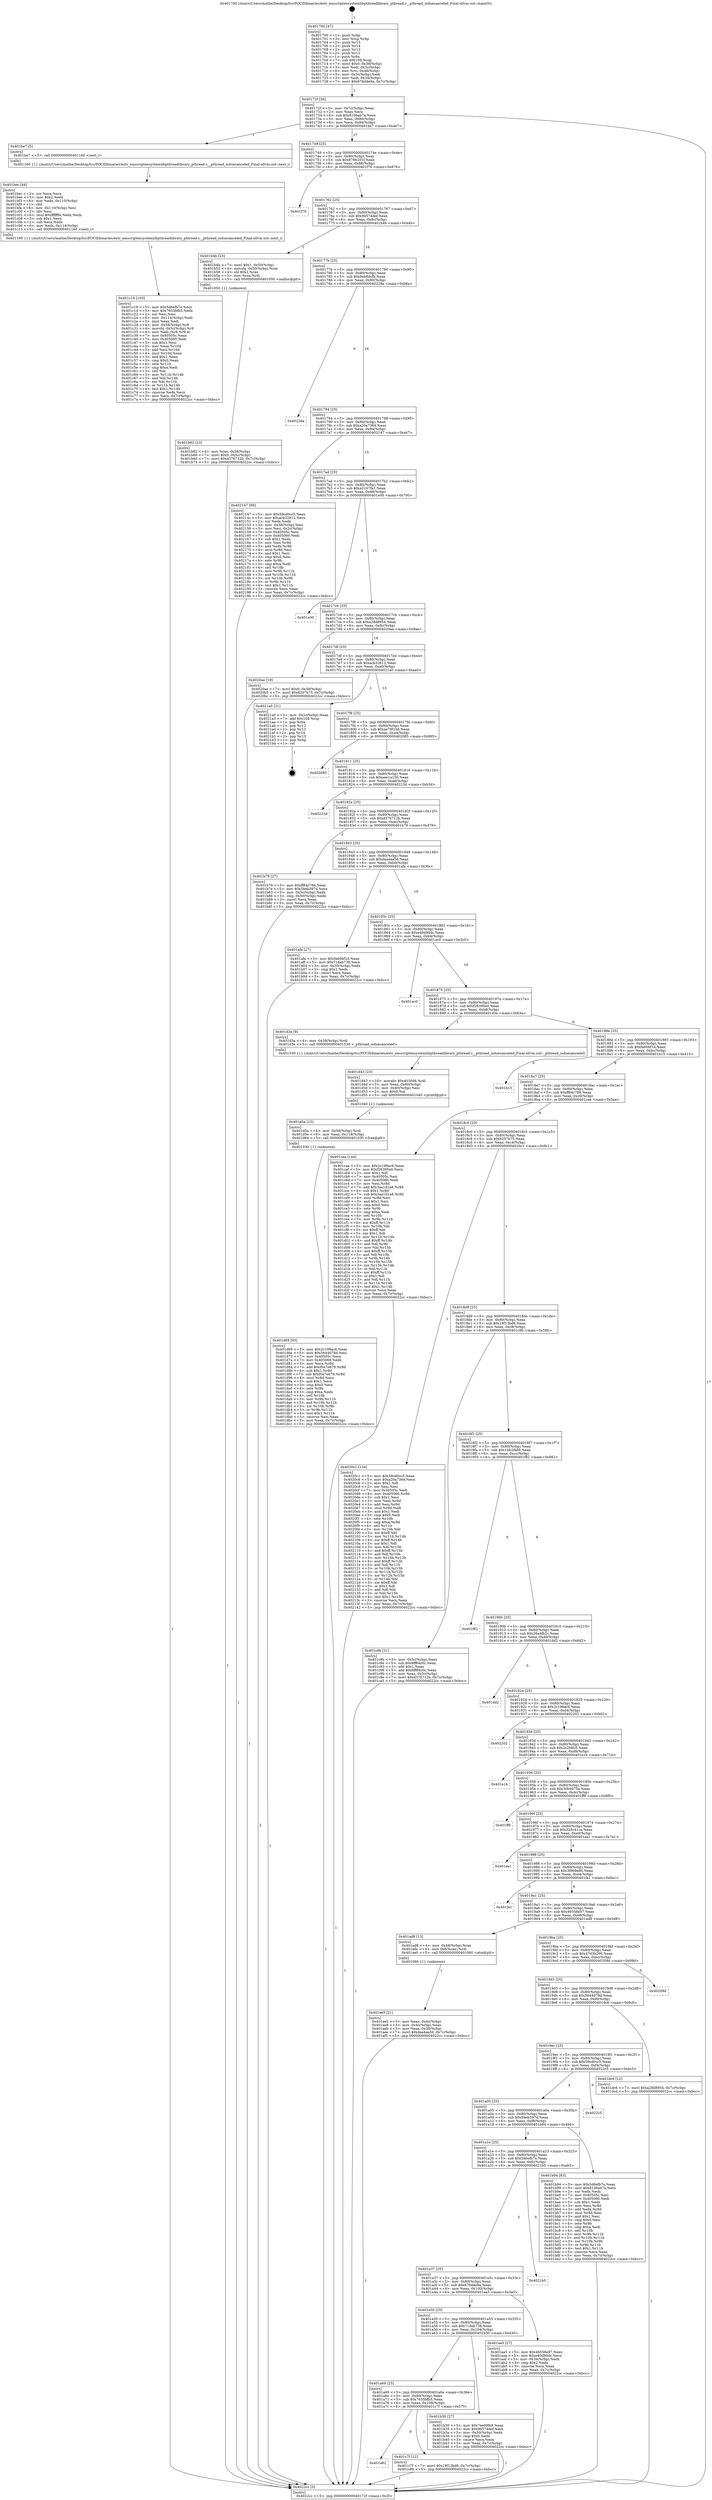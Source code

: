 digraph "0x401700" {
  label = "0x401700 (/mnt/c/Users/mathe/Desktop/tcc/POCII/binaries/extr_emscriptensystemlibpthreadlibrary_pthread.c__pthread_isduecanceled_Final-ollvm.out::main(0))"
  labelloc = "t"
  node[shape=record]

  Entry [label="",width=0.3,height=0.3,shape=circle,fillcolor=black,style=filled]
  "0x40172f" [label="{
     0x40172f [26]\l
     | [instrs]\l
     &nbsp;&nbsp;0x40172f \<+3\>: mov -0x7c(%rbp),%eax\l
     &nbsp;&nbsp;0x401732 \<+2\>: mov %eax,%ecx\l
     &nbsp;&nbsp;0x401734 \<+6\>: sub $0x810bab7a,%ecx\l
     &nbsp;&nbsp;0x40173a \<+3\>: mov %eax,-0x80(%rbp)\l
     &nbsp;&nbsp;0x40173d \<+6\>: mov %ecx,-0x84(%rbp)\l
     &nbsp;&nbsp;0x401743 \<+6\>: je 0000000000401be7 \<main+0x4e7\>\l
  }"]
  "0x401be7" [label="{
     0x401be7 [5]\l
     | [instrs]\l
     &nbsp;&nbsp;0x401be7 \<+5\>: call 0000000000401160 \<next_i\>\l
     | [calls]\l
     &nbsp;&nbsp;0x401160 \{1\} (/mnt/c/Users/mathe/Desktop/tcc/POCII/binaries/extr_emscriptensystemlibpthreadlibrary_pthread.c__pthread_isduecanceled_Final-ollvm.out::next_i)\l
  }"]
  "0x401749" [label="{
     0x401749 [25]\l
     | [instrs]\l
     &nbsp;&nbsp;0x401749 \<+5\>: jmp 000000000040174e \<main+0x4e\>\l
     &nbsp;&nbsp;0x40174e \<+3\>: mov -0x80(%rbp),%eax\l
     &nbsp;&nbsp;0x401751 \<+5\>: sub $0x8786291f,%eax\l
     &nbsp;&nbsp;0x401756 \<+6\>: mov %eax,-0x88(%rbp)\l
     &nbsp;&nbsp;0x40175c \<+6\>: je 0000000000401f76 \<main+0x876\>\l
  }"]
  Exit [label="",width=0.3,height=0.3,shape=circle,fillcolor=black,style=filled,peripheries=2]
  "0x401f76" [label="{
     0x401f76\l
  }", style=dashed]
  "0x401762" [label="{
     0x401762 [25]\l
     | [instrs]\l
     &nbsp;&nbsp;0x401762 \<+5\>: jmp 0000000000401767 \<main+0x67\>\l
     &nbsp;&nbsp;0x401767 \<+3\>: mov -0x80(%rbp),%eax\l
     &nbsp;&nbsp;0x40176a \<+5\>: sub $0x9b574def,%eax\l
     &nbsp;&nbsp;0x40176f \<+6\>: mov %eax,-0x8c(%rbp)\l
     &nbsp;&nbsp;0x401775 \<+6\>: je 0000000000401b4b \<main+0x44b\>\l
  }"]
  "0x401d69" [label="{
     0x401d69 [93]\l
     | [instrs]\l
     &nbsp;&nbsp;0x401d69 \<+5\>: mov $0x2c198ac6,%eax\l
     &nbsp;&nbsp;0x401d6e \<+5\>: mov $0x5644078d,%esi\l
     &nbsp;&nbsp;0x401d73 \<+7\>: mov 0x40505c,%ecx\l
     &nbsp;&nbsp;0x401d7a \<+7\>: mov 0x405060,%edx\l
     &nbsp;&nbsp;0x401d81 \<+3\>: mov %ecx,%r8d\l
     &nbsp;&nbsp;0x401d84 \<+7\>: add $0xf0a7e679,%r8d\l
     &nbsp;&nbsp;0x401d8b \<+4\>: sub $0x1,%r8d\l
     &nbsp;&nbsp;0x401d8f \<+7\>: sub $0xf0a7e679,%r8d\l
     &nbsp;&nbsp;0x401d96 \<+4\>: imul %r8d,%ecx\l
     &nbsp;&nbsp;0x401d9a \<+3\>: and $0x1,%ecx\l
     &nbsp;&nbsp;0x401d9d \<+3\>: cmp $0x0,%ecx\l
     &nbsp;&nbsp;0x401da0 \<+4\>: sete %r9b\l
     &nbsp;&nbsp;0x401da4 \<+3\>: cmp $0xa,%edx\l
     &nbsp;&nbsp;0x401da7 \<+4\>: setl %r10b\l
     &nbsp;&nbsp;0x401dab \<+3\>: mov %r9b,%r11b\l
     &nbsp;&nbsp;0x401dae \<+3\>: and %r10b,%r11b\l
     &nbsp;&nbsp;0x401db1 \<+3\>: xor %r10b,%r9b\l
     &nbsp;&nbsp;0x401db4 \<+3\>: or %r9b,%r11b\l
     &nbsp;&nbsp;0x401db7 \<+4\>: test $0x1,%r11b\l
     &nbsp;&nbsp;0x401dbb \<+3\>: cmovne %esi,%eax\l
     &nbsp;&nbsp;0x401dbe \<+3\>: mov %eax,-0x7c(%rbp)\l
     &nbsp;&nbsp;0x401dc1 \<+5\>: jmp 00000000004022cc \<main+0xbcc\>\l
  }"]
  "0x401b4b" [label="{
     0x401b4b [23]\l
     | [instrs]\l
     &nbsp;&nbsp;0x401b4b \<+7\>: movl $0x1,-0x50(%rbp)\l
     &nbsp;&nbsp;0x401b52 \<+4\>: movslq -0x50(%rbp),%rax\l
     &nbsp;&nbsp;0x401b56 \<+4\>: shl $0x2,%rax\l
     &nbsp;&nbsp;0x401b5a \<+3\>: mov %rax,%rdi\l
     &nbsp;&nbsp;0x401b5d \<+5\>: call 0000000000401050 \<malloc@plt\>\l
     | [calls]\l
     &nbsp;&nbsp;0x401050 \{1\} (unknown)\l
  }"]
  "0x40177b" [label="{
     0x40177b [25]\l
     | [instrs]\l
     &nbsp;&nbsp;0x40177b \<+5\>: jmp 0000000000401780 \<main+0x80\>\l
     &nbsp;&nbsp;0x401780 \<+3\>: mov -0x80(%rbp),%eax\l
     &nbsp;&nbsp;0x401783 \<+5\>: sub $0x9eb8dcfb,%eax\l
     &nbsp;&nbsp;0x401788 \<+6\>: mov %eax,-0x90(%rbp)\l
     &nbsp;&nbsp;0x40178e \<+6\>: je 000000000040228a \<main+0xb8a\>\l
  }"]
  "0x401d5a" [label="{
     0x401d5a [15]\l
     | [instrs]\l
     &nbsp;&nbsp;0x401d5a \<+4\>: mov -0x58(%rbp),%rdi\l
     &nbsp;&nbsp;0x401d5e \<+6\>: mov %eax,-0x118(%rbp)\l
     &nbsp;&nbsp;0x401d64 \<+5\>: call 0000000000401030 \<free@plt\>\l
     | [calls]\l
     &nbsp;&nbsp;0x401030 \{1\} (unknown)\l
  }"]
  "0x40228a" [label="{
     0x40228a\l
  }", style=dashed]
  "0x401794" [label="{
     0x401794 [25]\l
     | [instrs]\l
     &nbsp;&nbsp;0x401794 \<+5\>: jmp 0000000000401799 \<main+0x99\>\l
     &nbsp;&nbsp;0x401799 \<+3\>: mov -0x80(%rbp),%eax\l
     &nbsp;&nbsp;0x40179c \<+5\>: sub $0xa20a7364,%eax\l
     &nbsp;&nbsp;0x4017a1 \<+6\>: mov %eax,-0x94(%rbp)\l
     &nbsp;&nbsp;0x4017a7 \<+6\>: je 0000000000402147 \<main+0xa47\>\l
  }"]
  "0x401d43" [label="{
     0x401d43 [23]\l
     | [instrs]\l
     &nbsp;&nbsp;0x401d43 \<+10\>: movabs $0x4030d6,%rdi\l
     &nbsp;&nbsp;0x401d4d \<+3\>: mov %eax,-0x60(%rbp)\l
     &nbsp;&nbsp;0x401d50 \<+3\>: mov -0x60(%rbp),%esi\l
     &nbsp;&nbsp;0x401d53 \<+2\>: mov $0x0,%al\l
     &nbsp;&nbsp;0x401d55 \<+5\>: call 0000000000401040 \<printf@plt\>\l
     | [calls]\l
     &nbsp;&nbsp;0x401040 \{1\} (unknown)\l
  }"]
  "0x402147" [label="{
     0x402147 [89]\l
     | [instrs]\l
     &nbsp;&nbsp;0x402147 \<+5\>: mov $0x59cd0cc5,%eax\l
     &nbsp;&nbsp;0x40214c \<+5\>: mov $0xacb32812,%ecx\l
     &nbsp;&nbsp;0x402151 \<+2\>: xor %edx,%edx\l
     &nbsp;&nbsp;0x402153 \<+3\>: mov -0x38(%rbp),%esi\l
     &nbsp;&nbsp;0x402156 \<+3\>: mov %esi,-0x2c(%rbp)\l
     &nbsp;&nbsp;0x402159 \<+7\>: mov 0x40505c,%esi\l
     &nbsp;&nbsp;0x402160 \<+7\>: mov 0x405060,%edi\l
     &nbsp;&nbsp;0x402167 \<+3\>: sub $0x1,%edx\l
     &nbsp;&nbsp;0x40216a \<+3\>: mov %esi,%r8d\l
     &nbsp;&nbsp;0x40216d \<+3\>: add %edx,%r8d\l
     &nbsp;&nbsp;0x402170 \<+4\>: imul %r8d,%esi\l
     &nbsp;&nbsp;0x402174 \<+3\>: and $0x1,%esi\l
     &nbsp;&nbsp;0x402177 \<+3\>: cmp $0x0,%esi\l
     &nbsp;&nbsp;0x40217a \<+4\>: sete %r9b\l
     &nbsp;&nbsp;0x40217e \<+3\>: cmp $0xa,%edi\l
     &nbsp;&nbsp;0x402181 \<+4\>: setl %r10b\l
     &nbsp;&nbsp;0x402185 \<+3\>: mov %r9b,%r11b\l
     &nbsp;&nbsp;0x402188 \<+3\>: and %r10b,%r11b\l
     &nbsp;&nbsp;0x40218b \<+3\>: xor %r10b,%r9b\l
     &nbsp;&nbsp;0x40218e \<+3\>: or %r9b,%r11b\l
     &nbsp;&nbsp;0x402191 \<+4\>: test $0x1,%r11b\l
     &nbsp;&nbsp;0x402195 \<+3\>: cmovne %ecx,%eax\l
     &nbsp;&nbsp;0x402198 \<+3\>: mov %eax,-0x7c(%rbp)\l
     &nbsp;&nbsp;0x40219b \<+5\>: jmp 00000000004022cc \<main+0xbcc\>\l
  }"]
  "0x4017ad" [label="{
     0x4017ad [25]\l
     | [instrs]\l
     &nbsp;&nbsp;0x4017ad \<+5\>: jmp 00000000004017b2 \<main+0xb2\>\l
     &nbsp;&nbsp;0x4017b2 \<+3\>: mov -0x80(%rbp),%eax\l
     &nbsp;&nbsp;0x4017b5 \<+5\>: sub $0xa2167fa1,%eax\l
     &nbsp;&nbsp;0x4017ba \<+6\>: mov %eax,-0x98(%rbp)\l
     &nbsp;&nbsp;0x4017c0 \<+6\>: je 0000000000401e00 \<main+0x700\>\l
  }"]
  "0x401a82" [label="{
     0x401a82\l
  }", style=dashed]
  "0x401e00" [label="{
     0x401e00\l
  }", style=dashed]
  "0x4017c6" [label="{
     0x4017c6 [25]\l
     | [instrs]\l
     &nbsp;&nbsp;0x4017c6 \<+5\>: jmp 00000000004017cb \<main+0xcb\>\l
     &nbsp;&nbsp;0x4017cb \<+3\>: mov -0x80(%rbp),%eax\l
     &nbsp;&nbsp;0x4017ce \<+5\>: sub $0xa28d8954,%eax\l
     &nbsp;&nbsp;0x4017d3 \<+6\>: mov %eax,-0x9c(%rbp)\l
     &nbsp;&nbsp;0x4017d9 \<+6\>: je 00000000004020ae \<main+0x9ae\>\l
  }"]
  "0x401c7f" [label="{
     0x401c7f [12]\l
     | [instrs]\l
     &nbsp;&nbsp;0x401c7f \<+7\>: movl $0x19f13bd6,-0x7c(%rbp)\l
     &nbsp;&nbsp;0x401c86 \<+5\>: jmp 00000000004022cc \<main+0xbcc\>\l
  }"]
  "0x4020ae" [label="{
     0x4020ae [19]\l
     | [instrs]\l
     &nbsp;&nbsp;0x4020ae \<+7\>: movl $0x0,-0x38(%rbp)\l
     &nbsp;&nbsp;0x4020b5 \<+7\>: movl $0x8207b75,-0x7c(%rbp)\l
     &nbsp;&nbsp;0x4020bc \<+5\>: jmp 00000000004022cc \<main+0xbcc\>\l
  }"]
  "0x4017df" [label="{
     0x4017df [25]\l
     | [instrs]\l
     &nbsp;&nbsp;0x4017df \<+5\>: jmp 00000000004017e4 \<main+0xe4\>\l
     &nbsp;&nbsp;0x4017e4 \<+3\>: mov -0x80(%rbp),%eax\l
     &nbsp;&nbsp;0x4017e7 \<+5\>: sub $0xacb32812,%eax\l
     &nbsp;&nbsp;0x4017ec \<+6\>: mov %eax,-0xa0(%rbp)\l
     &nbsp;&nbsp;0x4017f2 \<+6\>: je 00000000004021a0 \<main+0xaa0\>\l
  }"]
  "0x401c18" [label="{
     0x401c18 [103]\l
     | [instrs]\l
     &nbsp;&nbsp;0x401c18 \<+5\>: mov $0x5d6efb7e,%ecx\l
     &nbsp;&nbsp;0x401c1d \<+5\>: mov $0x7655bfb5,%edx\l
     &nbsp;&nbsp;0x401c22 \<+2\>: xor %esi,%esi\l
     &nbsp;&nbsp;0x401c24 \<+6\>: mov -0x114(%rbp),%edi\l
     &nbsp;&nbsp;0x401c2a \<+3\>: imul %eax,%edi\l
     &nbsp;&nbsp;0x401c2d \<+4\>: mov -0x58(%rbp),%r8\l
     &nbsp;&nbsp;0x401c31 \<+4\>: movslq -0x5c(%rbp),%r9\l
     &nbsp;&nbsp;0x401c35 \<+4\>: mov %edi,(%r8,%r9,4)\l
     &nbsp;&nbsp;0x401c39 \<+7\>: mov 0x40505c,%eax\l
     &nbsp;&nbsp;0x401c40 \<+7\>: mov 0x405060,%edi\l
     &nbsp;&nbsp;0x401c47 \<+3\>: sub $0x1,%esi\l
     &nbsp;&nbsp;0x401c4a \<+3\>: mov %eax,%r10d\l
     &nbsp;&nbsp;0x401c4d \<+3\>: add %esi,%r10d\l
     &nbsp;&nbsp;0x401c50 \<+4\>: imul %r10d,%eax\l
     &nbsp;&nbsp;0x401c54 \<+3\>: and $0x1,%eax\l
     &nbsp;&nbsp;0x401c57 \<+3\>: cmp $0x0,%eax\l
     &nbsp;&nbsp;0x401c5a \<+4\>: sete %r11b\l
     &nbsp;&nbsp;0x401c5e \<+3\>: cmp $0xa,%edi\l
     &nbsp;&nbsp;0x401c61 \<+3\>: setl %bl\l
     &nbsp;&nbsp;0x401c64 \<+3\>: mov %r11b,%r14b\l
     &nbsp;&nbsp;0x401c67 \<+3\>: and %bl,%r14b\l
     &nbsp;&nbsp;0x401c6a \<+3\>: xor %bl,%r11b\l
     &nbsp;&nbsp;0x401c6d \<+3\>: or %r11b,%r14b\l
     &nbsp;&nbsp;0x401c70 \<+4\>: test $0x1,%r14b\l
     &nbsp;&nbsp;0x401c74 \<+3\>: cmovne %edx,%ecx\l
     &nbsp;&nbsp;0x401c77 \<+3\>: mov %ecx,-0x7c(%rbp)\l
     &nbsp;&nbsp;0x401c7a \<+5\>: jmp 00000000004022cc \<main+0xbcc\>\l
  }"]
  "0x4021a0" [label="{
     0x4021a0 [21]\l
     | [instrs]\l
     &nbsp;&nbsp;0x4021a0 \<+3\>: mov -0x2c(%rbp),%eax\l
     &nbsp;&nbsp;0x4021a3 \<+7\>: add $0x108,%rsp\l
     &nbsp;&nbsp;0x4021aa \<+1\>: pop %rbx\l
     &nbsp;&nbsp;0x4021ab \<+2\>: pop %r12\l
     &nbsp;&nbsp;0x4021ad \<+2\>: pop %r13\l
     &nbsp;&nbsp;0x4021af \<+2\>: pop %r14\l
     &nbsp;&nbsp;0x4021b1 \<+2\>: pop %r15\l
     &nbsp;&nbsp;0x4021b3 \<+1\>: pop %rbp\l
     &nbsp;&nbsp;0x4021b4 \<+1\>: ret\l
  }"]
  "0x4017f8" [label="{
     0x4017f8 [25]\l
     | [instrs]\l
     &nbsp;&nbsp;0x4017f8 \<+5\>: jmp 00000000004017fd \<main+0xfd\>\l
     &nbsp;&nbsp;0x4017fd \<+3\>: mov -0x80(%rbp),%eax\l
     &nbsp;&nbsp;0x401800 \<+5\>: sub $0xae78f1bb,%eax\l
     &nbsp;&nbsp;0x401805 \<+6\>: mov %eax,-0xa4(%rbp)\l
     &nbsp;&nbsp;0x40180b \<+6\>: je 0000000000402085 \<main+0x985\>\l
  }"]
  "0x401bec" [label="{
     0x401bec [44]\l
     | [instrs]\l
     &nbsp;&nbsp;0x401bec \<+2\>: xor %ecx,%ecx\l
     &nbsp;&nbsp;0x401bee \<+5\>: mov $0x2,%edx\l
     &nbsp;&nbsp;0x401bf3 \<+6\>: mov %edx,-0x110(%rbp)\l
     &nbsp;&nbsp;0x401bf9 \<+1\>: cltd\l
     &nbsp;&nbsp;0x401bfa \<+6\>: mov -0x110(%rbp),%esi\l
     &nbsp;&nbsp;0x401c00 \<+2\>: idiv %esi\l
     &nbsp;&nbsp;0x401c02 \<+6\>: imul $0xfffffffe,%edx,%edx\l
     &nbsp;&nbsp;0x401c08 \<+3\>: sub $0x1,%ecx\l
     &nbsp;&nbsp;0x401c0b \<+2\>: sub %ecx,%edx\l
     &nbsp;&nbsp;0x401c0d \<+6\>: mov %edx,-0x114(%rbp)\l
     &nbsp;&nbsp;0x401c13 \<+5\>: call 0000000000401160 \<next_i\>\l
     | [calls]\l
     &nbsp;&nbsp;0x401160 \{1\} (/mnt/c/Users/mathe/Desktop/tcc/POCII/binaries/extr_emscriptensystemlibpthreadlibrary_pthread.c__pthread_isduecanceled_Final-ollvm.out::next_i)\l
  }"]
  "0x402085" [label="{
     0x402085\l
  }", style=dashed]
  "0x401811" [label="{
     0x401811 [25]\l
     | [instrs]\l
     &nbsp;&nbsp;0x401811 \<+5\>: jmp 0000000000401816 \<main+0x116\>\l
     &nbsp;&nbsp;0x401816 \<+3\>: mov -0x80(%rbp),%eax\l
     &nbsp;&nbsp;0x401819 \<+5\>: sub $0xaee1a150,%eax\l
     &nbsp;&nbsp;0x40181e \<+6\>: mov %eax,-0xa8(%rbp)\l
     &nbsp;&nbsp;0x401824 \<+6\>: je 000000000040223d \<main+0xb3d\>\l
  }"]
  "0x401b62" [label="{
     0x401b62 [23]\l
     | [instrs]\l
     &nbsp;&nbsp;0x401b62 \<+4\>: mov %rax,-0x58(%rbp)\l
     &nbsp;&nbsp;0x401b66 \<+7\>: movl $0x0,-0x5c(%rbp)\l
     &nbsp;&nbsp;0x401b6d \<+7\>: movl $0xd376712b,-0x7c(%rbp)\l
     &nbsp;&nbsp;0x401b74 \<+5\>: jmp 00000000004022cc \<main+0xbcc\>\l
  }"]
  "0x40223d" [label="{
     0x40223d\l
  }", style=dashed]
  "0x40182a" [label="{
     0x40182a [25]\l
     | [instrs]\l
     &nbsp;&nbsp;0x40182a \<+5\>: jmp 000000000040182f \<main+0x12f\>\l
     &nbsp;&nbsp;0x40182f \<+3\>: mov -0x80(%rbp),%eax\l
     &nbsp;&nbsp;0x401832 \<+5\>: sub $0xd376712b,%eax\l
     &nbsp;&nbsp;0x401837 \<+6\>: mov %eax,-0xac(%rbp)\l
     &nbsp;&nbsp;0x40183d \<+6\>: je 0000000000401b79 \<main+0x479\>\l
  }"]
  "0x401a69" [label="{
     0x401a69 [25]\l
     | [instrs]\l
     &nbsp;&nbsp;0x401a69 \<+5\>: jmp 0000000000401a6e \<main+0x36e\>\l
     &nbsp;&nbsp;0x401a6e \<+3\>: mov -0x80(%rbp),%eax\l
     &nbsp;&nbsp;0x401a71 \<+5\>: sub $0x7655bfb5,%eax\l
     &nbsp;&nbsp;0x401a76 \<+6\>: mov %eax,-0x108(%rbp)\l
     &nbsp;&nbsp;0x401a7c \<+6\>: je 0000000000401c7f \<main+0x57f\>\l
  }"]
  "0x401b79" [label="{
     0x401b79 [27]\l
     | [instrs]\l
     &nbsp;&nbsp;0x401b79 \<+5\>: mov $0xff84c786,%eax\l
     &nbsp;&nbsp;0x401b7e \<+5\>: mov $0x5beb397d,%ecx\l
     &nbsp;&nbsp;0x401b83 \<+3\>: mov -0x5c(%rbp),%edx\l
     &nbsp;&nbsp;0x401b86 \<+3\>: cmp -0x50(%rbp),%edx\l
     &nbsp;&nbsp;0x401b89 \<+3\>: cmovl %ecx,%eax\l
     &nbsp;&nbsp;0x401b8c \<+3\>: mov %eax,-0x7c(%rbp)\l
     &nbsp;&nbsp;0x401b8f \<+5\>: jmp 00000000004022cc \<main+0xbcc\>\l
  }"]
  "0x401843" [label="{
     0x401843 [25]\l
     | [instrs]\l
     &nbsp;&nbsp;0x401843 \<+5\>: jmp 0000000000401848 \<main+0x148\>\l
     &nbsp;&nbsp;0x401848 \<+3\>: mov -0x80(%rbp),%eax\l
     &nbsp;&nbsp;0x40184b \<+5\>: sub $0xdaa4aa56,%eax\l
     &nbsp;&nbsp;0x401850 \<+6\>: mov %eax,-0xb0(%rbp)\l
     &nbsp;&nbsp;0x401856 \<+6\>: je 0000000000401afa \<main+0x3fa\>\l
  }"]
  "0x401b30" [label="{
     0x401b30 [27]\l
     | [instrs]\l
     &nbsp;&nbsp;0x401b30 \<+5\>: mov $0x7ee09fe9,%eax\l
     &nbsp;&nbsp;0x401b35 \<+5\>: mov $0x9b574def,%ecx\l
     &nbsp;&nbsp;0x401b3a \<+3\>: mov -0x30(%rbp),%edx\l
     &nbsp;&nbsp;0x401b3d \<+3\>: cmp $0x0,%edx\l
     &nbsp;&nbsp;0x401b40 \<+3\>: cmove %ecx,%eax\l
     &nbsp;&nbsp;0x401b43 \<+3\>: mov %eax,-0x7c(%rbp)\l
     &nbsp;&nbsp;0x401b46 \<+5\>: jmp 00000000004022cc \<main+0xbcc\>\l
  }"]
  "0x401afa" [label="{
     0x401afa [27]\l
     | [instrs]\l
     &nbsp;&nbsp;0x401afa \<+5\>: mov $0xfa60bf1d,%eax\l
     &nbsp;&nbsp;0x401aff \<+5\>: mov $0x71dab738,%ecx\l
     &nbsp;&nbsp;0x401b04 \<+3\>: mov -0x30(%rbp),%edx\l
     &nbsp;&nbsp;0x401b07 \<+3\>: cmp $0x1,%edx\l
     &nbsp;&nbsp;0x401b0a \<+3\>: cmovl %ecx,%eax\l
     &nbsp;&nbsp;0x401b0d \<+3\>: mov %eax,-0x7c(%rbp)\l
     &nbsp;&nbsp;0x401b10 \<+5\>: jmp 00000000004022cc \<main+0xbcc\>\l
  }"]
  "0x40185c" [label="{
     0x40185c [25]\l
     | [instrs]\l
     &nbsp;&nbsp;0x40185c \<+5\>: jmp 0000000000401861 \<main+0x161\>\l
     &nbsp;&nbsp;0x401861 \<+3\>: mov -0x80(%rbp),%eax\l
     &nbsp;&nbsp;0x401864 \<+5\>: sub $0xe40d90dc,%eax\l
     &nbsp;&nbsp;0x401869 \<+6\>: mov %eax,-0xb4(%rbp)\l
     &nbsp;&nbsp;0x40186f \<+6\>: je 0000000000401ac0 \<main+0x3c0\>\l
  }"]
  "0x401ae5" [label="{
     0x401ae5 [21]\l
     | [instrs]\l
     &nbsp;&nbsp;0x401ae5 \<+3\>: mov %eax,-0x4c(%rbp)\l
     &nbsp;&nbsp;0x401ae8 \<+3\>: mov -0x4c(%rbp),%eax\l
     &nbsp;&nbsp;0x401aeb \<+3\>: mov %eax,-0x30(%rbp)\l
     &nbsp;&nbsp;0x401aee \<+7\>: movl $0xdaa4aa56,-0x7c(%rbp)\l
     &nbsp;&nbsp;0x401af5 \<+5\>: jmp 00000000004022cc \<main+0xbcc\>\l
  }"]
  "0x401ac0" [label="{
     0x401ac0\l
  }", style=dashed]
  "0x401875" [label="{
     0x401875 [25]\l
     | [instrs]\l
     &nbsp;&nbsp;0x401875 \<+5\>: jmp 000000000040187a \<main+0x17a\>\l
     &nbsp;&nbsp;0x40187a \<+3\>: mov -0x80(%rbp),%eax\l
     &nbsp;&nbsp;0x40187d \<+5\>: sub $0xf26395e0,%eax\l
     &nbsp;&nbsp;0x401882 \<+6\>: mov %eax,-0xb8(%rbp)\l
     &nbsp;&nbsp;0x401888 \<+6\>: je 0000000000401d3a \<main+0x63a\>\l
  }"]
  "0x401700" [label="{
     0x401700 [47]\l
     | [instrs]\l
     &nbsp;&nbsp;0x401700 \<+1\>: push %rbp\l
     &nbsp;&nbsp;0x401701 \<+3\>: mov %rsp,%rbp\l
     &nbsp;&nbsp;0x401704 \<+2\>: push %r15\l
     &nbsp;&nbsp;0x401706 \<+2\>: push %r14\l
     &nbsp;&nbsp;0x401708 \<+2\>: push %r13\l
     &nbsp;&nbsp;0x40170a \<+2\>: push %r12\l
     &nbsp;&nbsp;0x40170c \<+1\>: push %rbx\l
     &nbsp;&nbsp;0x40170d \<+7\>: sub $0x108,%rsp\l
     &nbsp;&nbsp;0x401714 \<+7\>: movl $0x0,-0x38(%rbp)\l
     &nbsp;&nbsp;0x40171b \<+3\>: mov %edi,-0x3c(%rbp)\l
     &nbsp;&nbsp;0x40171e \<+4\>: mov %rsi,-0x48(%rbp)\l
     &nbsp;&nbsp;0x401722 \<+3\>: mov -0x3c(%rbp),%edi\l
     &nbsp;&nbsp;0x401725 \<+3\>: mov %edi,-0x34(%rbp)\l
     &nbsp;&nbsp;0x401728 \<+7\>: movl $0x676d4e9a,-0x7c(%rbp)\l
  }"]
  "0x401d3a" [label="{
     0x401d3a [9]\l
     | [instrs]\l
     &nbsp;&nbsp;0x401d3a \<+4\>: mov -0x58(%rbp),%rdi\l
     &nbsp;&nbsp;0x401d3e \<+5\>: call 0000000000401530 \<_pthread_isduecanceled\>\l
     | [calls]\l
     &nbsp;&nbsp;0x401530 \{1\} (/mnt/c/Users/mathe/Desktop/tcc/POCII/binaries/extr_emscriptensystemlibpthreadlibrary_pthread.c__pthread_isduecanceled_Final-ollvm.out::_pthread_isduecanceled)\l
  }"]
  "0x40188e" [label="{
     0x40188e [25]\l
     | [instrs]\l
     &nbsp;&nbsp;0x40188e \<+5\>: jmp 0000000000401893 \<main+0x193\>\l
     &nbsp;&nbsp;0x401893 \<+3\>: mov -0x80(%rbp),%eax\l
     &nbsp;&nbsp;0x401896 \<+5\>: sub $0xfa60bf1d,%eax\l
     &nbsp;&nbsp;0x40189b \<+6\>: mov %eax,-0xbc(%rbp)\l
     &nbsp;&nbsp;0x4018a1 \<+6\>: je 0000000000401b15 \<main+0x415\>\l
  }"]
  "0x4022cc" [label="{
     0x4022cc [5]\l
     | [instrs]\l
     &nbsp;&nbsp;0x4022cc \<+5\>: jmp 000000000040172f \<main+0x2f\>\l
  }"]
  "0x401b15" [label="{
     0x401b15\l
  }", style=dashed]
  "0x4018a7" [label="{
     0x4018a7 [25]\l
     | [instrs]\l
     &nbsp;&nbsp;0x4018a7 \<+5\>: jmp 00000000004018ac \<main+0x1ac\>\l
     &nbsp;&nbsp;0x4018ac \<+3\>: mov -0x80(%rbp),%eax\l
     &nbsp;&nbsp;0x4018af \<+5\>: sub $0xff84c786,%eax\l
     &nbsp;&nbsp;0x4018b4 \<+6\>: mov %eax,-0xc0(%rbp)\l
     &nbsp;&nbsp;0x4018ba \<+6\>: je 0000000000401caa \<main+0x5aa\>\l
  }"]
  "0x401a50" [label="{
     0x401a50 [25]\l
     | [instrs]\l
     &nbsp;&nbsp;0x401a50 \<+5\>: jmp 0000000000401a55 \<main+0x355\>\l
     &nbsp;&nbsp;0x401a55 \<+3\>: mov -0x80(%rbp),%eax\l
     &nbsp;&nbsp;0x401a58 \<+5\>: sub $0x71dab738,%eax\l
     &nbsp;&nbsp;0x401a5d \<+6\>: mov %eax,-0x104(%rbp)\l
     &nbsp;&nbsp;0x401a63 \<+6\>: je 0000000000401b30 \<main+0x430\>\l
  }"]
  "0x401caa" [label="{
     0x401caa [144]\l
     | [instrs]\l
     &nbsp;&nbsp;0x401caa \<+5\>: mov $0x2c198ac6,%eax\l
     &nbsp;&nbsp;0x401caf \<+5\>: mov $0xf26395e0,%ecx\l
     &nbsp;&nbsp;0x401cb4 \<+2\>: mov $0x1,%dl\l
     &nbsp;&nbsp;0x401cb6 \<+7\>: mov 0x40505c,%esi\l
     &nbsp;&nbsp;0x401cbd \<+7\>: mov 0x405060,%edi\l
     &nbsp;&nbsp;0x401cc4 \<+3\>: mov %esi,%r8d\l
     &nbsp;&nbsp;0x401cc7 \<+7\>: add $0x3aa1d1a8,%r8d\l
     &nbsp;&nbsp;0x401cce \<+4\>: sub $0x1,%r8d\l
     &nbsp;&nbsp;0x401cd2 \<+7\>: sub $0x3aa1d1a8,%r8d\l
     &nbsp;&nbsp;0x401cd9 \<+4\>: imul %r8d,%esi\l
     &nbsp;&nbsp;0x401cdd \<+3\>: and $0x1,%esi\l
     &nbsp;&nbsp;0x401ce0 \<+3\>: cmp $0x0,%esi\l
     &nbsp;&nbsp;0x401ce3 \<+4\>: sete %r9b\l
     &nbsp;&nbsp;0x401ce7 \<+3\>: cmp $0xa,%edi\l
     &nbsp;&nbsp;0x401cea \<+4\>: setl %r10b\l
     &nbsp;&nbsp;0x401cee \<+3\>: mov %r9b,%r11b\l
     &nbsp;&nbsp;0x401cf1 \<+4\>: xor $0xff,%r11b\l
     &nbsp;&nbsp;0x401cf5 \<+3\>: mov %r10b,%bl\l
     &nbsp;&nbsp;0x401cf8 \<+3\>: xor $0xff,%bl\l
     &nbsp;&nbsp;0x401cfb \<+3\>: xor $0x1,%dl\l
     &nbsp;&nbsp;0x401cfe \<+3\>: mov %r11b,%r14b\l
     &nbsp;&nbsp;0x401d01 \<+4\>: and $0xff,%r14b\l
     &nbsp;&nbsp;0x401d05 \<+3\>: and %dl,%r9b\l
     &nbsp;&nbsp;0x401d08 \<+3\>: mov %bl,%r15b\l
     &nbsp;&nbsp;0x401d0b \<+4\>: and $0xff,%r15b\l
     &nbsp;&nbsp;0x401d0f \<+3\>: and %dl,%r10b\l
     &nbsp;&nbsp;0x401d12 \<+3\>: or %r9b,%r14b\l
     &nbsp;&nbsp;0x401d15 \<+3\>: or %r10b,%r15b\l
     &nbsp;&nbsp;0x401d18 \<+3\>: xor %r15b,%r14b\l
     &nbsp;&nbsp;0x401d1b \<+3\>: or %bl,%r11b\l
     &nbsp;&nbsp;0x401d1e \<+4\>: xor $0xff,%r11b\l
     &nbsp;&nbsp;0x401d22 \<+3\>: or $0x1,%dl\l
     &nbsp;&nbsp;0x401d25 \<+3\>: and %dl,%r11b\l
     &nbsp;&nbsp;0x401d28 \<+3\>: or %r11b,%r14b\l
     &nbsp;&nbsp;0x401d2b \<+4\>: test $0x1,%r14b\l
     &nbsp;&nbsp;0x401d2f \<+3\>: cmovne %ecx,%eax\l
     &nbsp;&nbsp;0x401d32 \<+3\>: mov %eax,-0x7c(%rbp)\l
     &nbsp;&nbsp;0x401d35 \<+5\>: jmp 00000000004022cc \<main+0xbcc\>\l
  }"]
  "0x4018c0" [label="{
     0x4018c0 [25]\l
     | [instrs]\l
     &nbsp;&nbsp;0x4018c0 \<+5\>: jmp 00000000004018c5 \<main+0x1c5\>\l
     &nbsp;&nbsp;0x4018c5 \<+3\>: mov -0x80(%rbp),%eax\l
     &nbsp;&nbsp;0x4018c8 \<+5\>: sub $0x8207b75,%eax\l
     &nbsp;&nbsp;0x4018cd \<+6\>: mov %eax,-0xc4(%rbp)\l
     &nbsp;&nbsp;0x4018d3 \<+6\>: je 00000000004020c1 \<main+0x9c1\>\l
  }"]
  "0x401aa5" [label="{
     0x401aa5 [27]\l
     | [instrs]\l
     &nbsp;&nbsp;0x401aa5 \<+5\>: mov $0x46558a97,%eax\l
     &nbsp;&nbsp;0x401aaa \<+5\>: mov $0xe40d90dc,%ecx\l
     &nbsp;&nbsp;0x401aaf \<+3\>: mov -0x34(%rbp),%edx\l
     &nbsp;&nbsp;0x401ab2 \<+3\>: cmp $0x2,%edx\l
     &nbsp;&nbsp;0x401ab5 \<+3\>: cmovne %ecx,%eax\l
     &nbsp;&nbsp;0x401ab8 \<+3\>: mov %eax,-0x7c(%rbp)\l
     &nbsp;&nbsp;0x401abb \<+5\>: jmp 00000000004022cc \<main+0xbcc\>\l
  }"]
  "0x4020c1" [label="{
     0x4020c1 [134]\l
     | [instrs]\l
     &nbsp;&nbsp;0x4020c1 \<+5\>: mov $0x59cd0cc5,%eax\l
     &nbsp;&nbsp;0x4020c6 \<+5\>: mov $0xa20a7364,%ecx\l
     &nbsp;&nbsp;0x4020cb \<+2\>: mov $0x1,%dl\l
     &nbsp;&nbsp;0x4020cd \<+2\>: xor %esi,%esi\l
     &nbsp;&nbsp;0x4020cf \<+7\>: mov 0x40505c,%edi\l
     &nbsp;&nbsp;0x4020d6 \<+8\>: mov 0x405060,%r8d\l
     &nbsp;&nbsp;0x4020de \<+3\>: sub $0x1,%esi\l
     &nbsp;&nbsp;0x4020e1 \<+3\>: mov %edi,%r9d\l
     &nbsp;&nbsp;0x4020e4 \<+3\>: add %esi,%r9d\l
     &nbsp;&nbsp;0x4020e7 \<+4\>: imul %r9d,%edi\l
     &nbsp;&nbsp;0x4020eb \<+3\>: and $0x1,%edi\l
     &nbsp;&nbsp;0x4020ee \<+3\>: cmp $0x0,%edi\l
     &nbsp;&nbsp;0x4020f1 \<+4\>: sete %r10b\l
     &nbsp;&nbsp;0x4020f5 \<+4\>: cmp $0xa,%r8d\l
     &nbsp;&nbsp;0x4020f9 \<+4\>: setl %r11b\l
     &nbsp;&nbsp;0x4020fd \<+3\>: mov %r10b,%bl\l
     &nbsp;&nbsp;0x402100 \<+3\>: xor $0xff,%bl\l
     &nbsp;&nbsp;0x402103 \<+3\>: mov %r11b,%r14b\l
     &nbsp;&nbsp;0x402106 \<+4\>: xor $0xff,%r14b\l
     &nbsp;&nbsp;0x40210a \<+3\>: xor $0x1,%dl\l
     &nbsp;&nbsp;0x40210d \<+3\>: mov %bl,%r15b\l
     &nbsp;&nbsp;0x402110 \<+4\>: and $0xff,%r15b\l
     &nbsp;&nbsp;0x402114 \<+3\>: and %dl,%r10b\l
     &nbsp;&nbsp;0x402117 \<+3\>: mov %r14b,%r12b\l
     &nbsp;&nbsp;0x40211a \<+4\>: and $0xff,%r12b\l
     &nbsp;&nbsp;0x40211e \<+3\>: and %dl,%r11b\l
     &nbsp;&nbsp;0x402121 \<+3\>: or %r10b,%r15b\l
     &nbsp;&nbsp;0x402124 \<+3\>: or %r11b,%r12b\l
     &nbsp;&nbsp;0x402127 \<+3\>: xor %r12b,%r15b\l
     &nbsp;&nbsp;0x40212a \<+3\>: or %r14b,%bl\l
     &nbsp;&nbsp;0x40212d \<+3\>: xor $0xff,%bl\l
     &nbsp;&nbsp;0x402130 \<+3\>: or $0x1,%dl\l
     &nbsp;&nbsp;0x402133 \<+2\>: and %dl,%bl\l
     &nbsp;&nbsp;0x402135 \<+3\>: or %bl,%r15b\l
     &nbsp;&nbsp;0x402138 \<+4\>: test $0x1,%r15b\l
     &nbsp;&nbsp;0x40213c \<+3\>: cmovne %ecx,%eax\l
     &nbsp;&nbsp;0x40213f \<+3\>: mov %eax,-0x7c(%rbp)\l
     &nbsp;&nbsp;0x402142 \<+5\>: jmp 00000000004022cc \<main+0xbcc\>\l
  }"]
  "0x4018d9" [label="{
     0x4018d9 [25]\l
     | [instrs]\l
     &nbsp;&nbsp;0x4018d9 \<+5\>: jmp 00000000004018de \<main+0x1de\>\l
     &nbsp;&nbsp;0x4018de \<+3\>: mov -0x80(%rbp),%eax\l
     &nbsp;&nbsp;0x4018e1 \<+5\>: sub $0x19f13bd6,%eax\l
     &nbsp;&nbsp;0x4018e6 \<+6\>: mov %eax,-0xc8(%rbp)\l
     &nbsp;&nbsp;0x4018ec \<+6\>: je 0000000000401c8b \<main+0x58b\>\l
  }"]
  "0x401a37" [label="{
     0x401a37 [25]\l
     | [instrs]\l
     &nbsp;&nbsp;0x401a37 \<+5\>: jmp 0000000000401a3c \<main+0x33c\>\l
     &nbsp;&nbsp;0x401a3c \<+3\>: mov -0x80(%rbp),%eax\l
     &nbsp;&nbsp;0x401a3f \<+5\>: sub $0x676d4e9a,%eax\l
     &nbsp;&nbsp;0x401a44 \<+6\>: mov %eax,-0x100(%rbp)\l
     &nbsp;&nbsp;0x401a4a \<+6\>: je 0000000000401aa5 \<main+0x3a5\>\l
  }"]
  "0x401c8b" [label="{
     0x401c8b [31]\l
     | [instrs]\l
     &nbsp;&nbsp;0x401c8b \<+3\>: mov -0x5c(%rbp),%eax\l
     &nbsp;&nbsp;0x401c8e \<+5\>: sub $0x8ff84c0c,%eax\l
     &nbsp;&nbsp;0x401c93 \<+3\>: add $0x1,%eax\l
     &nbsp;&nbsp;0x401c96 \<+5\>: add $0x8ff84c0c,%eax\l
     &nbsp;&nbsp;0x401c9b \<+3\>: mov %eax,-0x5c(%rbp)\l
     &nbsp;&nbsp;0x401c9e \<+7\>: movl $0xd376712b,-0x7c(%rbp)\l
     &nbsp;&nbsp;0x401ca5 \<+5\>: jmp 00000000004022cc \<main+0xbcc\>\l
  }"]
  "0x4018f2" [label="{
     0x4018f2 [25]\l
     | [instrs]\l
     &nbsp;&nbsp;0x4018f2 \<+5\>: jmp 00000000004018f7 \<main+0x1f7\>\l
     &nbsp;&nbsp;0x4018f7 \<+3\>: mov -0x80(%rbp),%eax\l
     &nbsp;&nbsp;0x4018fa \<+5\>: sub $0x1bb2fa69,%eax\l
     &nbsp;&nbsp;0x4018ff \<+6\>: mov %eax,-0xcc(%rbp)\l
     &nbsp;&nbsp;0x401905 \<+6\>: je 0000000000401f82 \<main+0x882\>\l
  }"]
  "0x4021b5" [label="{
     0x4021b5\l
  }", style=dashed]
  "0x401f82" [label="{
     0x401f82\l
  }", style=dashed]
  "0x40190b" [label="{
     0x40190b [25]\l
     | [instrs]\l
     &nbsp;&nbsp;0x40190b \<+5\>: jmp 0000000000401910 \<main+0x210\>\l
     &nbsp;&nbsp;0x401910 \<+3\>: mov -0x80(%rbp),%eax\l
     &nbsp;&nbsp;0x401913 \<+5\>: sub $0x26a4fb2c,%eax\l
     &nbsp;&nbsp;0x401918 \<+6\>: mov %eax,-0xd0(%rbp)\l
     &nbsp;&nbsp;0x40191e \<+6\>: je 0000000000401dd2 \<main+0x6d2\>\l
  }"]
  "0x401a1e" [label="{
     0x401a1e [25]\l
     | [instrs]\l
     &nbsp;&nbsp;0x401a1e \<+5\>: jmp 0000000000401a23 \<main+0x323\>\l
     &nbsp;&nbsp;0x401a23 \<+3\>: mov -0x80(%rbp),%eax\l
     &nbsp;&nbsp;0x401a26 \<+5\>: sub $0x5d6efb7e,%eax\l
     &nbsp;&nbsp;0x401a2b \<+6\>: mov %eax,-0xfc(%rbp)\l
     &nbsp;&nbsp;0x401a31 \<+6\>: je 00000000004021b5 \<main+0xab5\>\l
  }"]
  "0x401dd2" [label="{
     0x401dd2\l
  }", style=dashed]
  "0x401924" [label="{
     0x401924 [25]\l
     | [instrs]\l
     &nbsp;&nbsp;0x401924 \<+5\>: jmp 0000000000401929 \<main+0x229\>\l
     &nbsp;&nbsp;0x401929 \<+3\>: mov -0x80(%rbp),%eax\l
     &nbsp;&nbsp;0x40192c \<+5\>: sub $0x2c198ac6,%eax\l
     &nbsp;&nbsp;0x401931 \<+6\>: mov %eax,-0xd4(%rbp)\l
     &nbsp;&nbsp;0x401937 \<+6\>: je 0000000000402202 \<main+0xb02\>\l
  }"]
  "0x401b94" [label="{
     0x401b94 [83]\l
     | [instrs]\l
     &nbsp;&nbsp;0x401b94 \<+5\>: mov $0x5d6efb7e,%eax\l
     &nbsp;&nbsp;0x401b99 \<+5\>: mov $0x810bab7a,%ecx\l
     &nbsp;&nbsp;0x401b9e \<+2\>: xor %edx,%edx\l
     &nbsp;&nbsp;0x401ba0 \<+7\>: mov 0x40505c,%esi\l
     &nbsp;&nbsp;0x401ba7 \<+7\>: mov 0x405060,%edi\l
     &nbsp;&nbsp;0x401bae \<+3\>: sub $0x1,%edx\l
     &nbsp;&nbsp;0x401bb1 \<+3\>: mov %esi,%r8d\l
     &nbsp;&nbsp;0x401bb4 \<+3\>: add %edx,%r8d\l
     &nbsp;&nbsp;0x401bb7 \<+4\>: imul %r8d,%esi\l
     &nbsp;&nbsp;0x401bbb \<+3\>: and $0x1,%esi\l
     &nbsp;&nbsp;0x401bbe \<+3\>: cmp $0x0,%esi\l
     &nbsp;&nbsp;0x401bc1 \<+4\>: sete %r9b\l
     &nbsp;&nbsp;0x401bc5 \<+3\>: cmp $0xa,%edi\l
     &nbsp;&nbsp;0x401bc8 \<+4\>: setl %r10b\l
     &nbsp;&nbsp;0x401bcc \<+3\>: mov %r9b,%r11b\l
     &nbsp;&nbsp;0x401bcf \<+3\>: and %r10b,%r11b\l
     &nbsp;&nbsp;0x401bd2 \<+3\>: xor %r10b,%r9b\l
     &nbsp;&nbsp;0x401bd5 \<+3\>: or %r9b,%r11b\l
     &nbsp;&nbsp;0x401bd8 \<+4\>: test $0x1,%r11b\l
     &nbsp;&nbsp;0x401bdc \<+3\>: cmovne %ecx,%eax\l
     &nbsp;&nbsp;0x401bdf \<+3\>: mov %eax,-0x7c(%rbp)\l
     &nbsp;&nbsp;0x401be2 \<+5\>: jmp 00000000004022cc \<main+0xbcc\>\l
  }"]
  "0x402202" [label="{
     0x402202\l
  }", style=dashed]
  "0x40193d" [label="{
     0x40193d [25]\l
     | [instrs]\l
     &nbsp;&nbsp;0x40193d \<+5\>: jmp 0000000000401942 \<main+0x242\>\l
     &nbsp;&nbsp;0x401942 \<+3\>: mov -0x80(%rbp),%eax\l
     &nbsp;&nbsp;0x401945 \<+5\>: sub $0x2c2fdfc5,%eax\l
     &nbsp;&nbsp;0x40194a \<+6\>: mov %eax,-0xd8(%rbp)\l
     &nbsp;&nbsp;0x401950 \<+6\>: je 0000000000401e1b \<main+0x71b\>\l
  }"]
  "0x401a05" [label="{
     0x401a05 [25]\l
     | [instrs]\l
     &nbsp;&nbsp;0x401a05 \<+5\>: jmp 0000000000401a0a \<main+0x30a\>\l
     &nbsp;&nbsp;0x401a0a \<+3\>: mov -0x80(%rbp),%eax\l
     &nbsp;&nbsp;0x401a0d \<+5\>: sub $0x5beb397d,%eax\l
     &nbsp;&nbsp;0x401a12 \<+6\>: mov %eax,-0xf8(%rbp)\l
     &nbsp;&nbsp;0x401a18 \<+6\>: je 0000000000401b94 \<main+0x494\>\l
  }"]
  "0x401e1b" [label="{
     0x401e1b\l
  }", style=dashed]
  "0x401956" [label="{
     0x401956 [25]\l
     | [instrs]\l
     &nbsp;&nbsp;0x401956 \<+5\>: jmp 000000000040195b \<main+0x25b\>\l
     &nbsp;&nbsp;0x40195b \<+3\>: mov -0x80(%rbp),%eax\l
     &nbsp;&nbsp;0x40195e \<+5\>: sub $0x30b4075a,%eax\l
     &nbsp;&nbsp;0x401963 \<+6\>: mov %eax,-0xdc(%rbp)\l
     &nbsp;&nbsp;0x401969 \<+6\>: je 0000000000401ff9 \<main+0x8f9\>\l
  }"]
  "0x4022c5" [label="{
     0x4022c5\l
  }", style=dashed]
  "0x401ff9" [label="{
     0x401ff9\l
  }", style=dashed]
  "0x40196f" [label="{
     0x40196f [25]\l
     | [instrs]\l
     &nbsp;&nbsp;0x40196f \<+5\>: jmp 0000000000401974 \<main+0x274\>\l
     &nbsp;&nbsp;0x401974 \<+3\>: mov -0x80(%rbp),%eax\l
     &nbsp;&nbsp;0x401977 \<+5\>: sub $0x328c41ca,%eax\l
     &nbsp;&nbsp;0x40197c \<+6\>: mov %eax,-0xe0(%rbp)\l
     &nbsp;&nbsp;0x401982 \<+6\>: je 0000000000401ea1 \<main+0x7a1\>\l
  }"]
  "0x4019ec" [label="{
     0x4019ec [25]\l
     | [instrs]\l
     &nbsp;&nbsp;0x4019ec \<+5\>: jmp 00000000004019f1 \<main+0x2f1\>\l
     &nbsp;&nbsp;0x4019f1 \<+3\>: mov -0x80(%rbp),%eax\l
     &nbsp;&nbsp;0x4019f4 \<+5\>: sub $0x59cd0cc5,%eax\l
     &nbsp;&nbsp;0x4019f9 \<+6\>: mov %eax,-0xf4(%rbp)\l
     &nbsp;&nbsp;0x4019ff \<+6\>: je 00000000004022c5 \<main+0xbc5\>\l
  }"]
  "0x401ea1" [label="{
     0x401ea1\l
  }", style=dashed]
  "0x401988" [label="{
     0x401988 [25]\l
     | [instrs]\l
     &nbsp;&nbsp;0x401988 \<+5\>: jmp 000000000040198d \<main+0x28d\>\l
     &nbsp;&nbsp;0x40198d \<+3\>: mov -0x80(%rbp),%eax\l
     &nbsp;&nbsp;0x401990 \<+5\>: sub $0x3f908e86,%eax\l
     &nbsp;&nbsp;0x401995 \<+6\>: mov %eax,-0xe4(%rbp)\l
     &nbsp;&nbsp;0x40199b \<+6\>: je 0000000000401fa1 \<main+0x8a1\>\l
  }"]
  "0x401dc6" [label="{
     0x401dc6 [12]\l
     | [instrs]\l
     &nbsp;&nbsp;0x401dc6 \<+7\>: movl $0xa28d8954,-0x7c(%rbp)\l
     &nbsp;&nbsp;0x401dcd \<+5\>: jmp 00000000004022cc \<main+0xbcc\>\l
  }"]
  "0x401fa1" [label="{
     0x401fa1\l
  }", style=dashed]
  "0x4019a1" [label="{
     0x4019a1 [25]\l
     | [instrs]\l
     &nbsp;&nbsp;0x4019a1 \<+5\>: jmp 00000000004019a6 \<main+0x2a6\>\l
     &nbsp;&nbsp;0x4019a6 \<+3\>: mov -0x80(%rbp),%eax\l
     &nbsp;&nbsp;0x4019a9 \<+5\>: sub $0x46558a97,%eax\l
     &nbsp;&nbsp;0x4019ae \<+6\>: mov %eax,-0xe8(%rbp)\l
     &nbsp;&nbsp;0x4019b4 \<+6\>: je 0000000000401ad8 \<main+0x3d8\>\l
  }"]
  "0x4019d3" [label="{
     0x4019d3 [25]\l
     | [instrs]\l
     &nbsp;&nbsp;0x4019d3 \<+5\>: jmp 00000000004019d8 \<main+0x2d8\>\l
     &nbsp;&nbsp;0x4019d8 \<+3\>: mov -0x80(%rbp),%eax\l
     &nbsp;&nbsp;0x4019db \<+5\>: sub $0x5644078d,%eax\l
     &nbsp;&nbsp;0x4019e0 \<+6\>: mov %eax,-0xf0(%rbp)\l
     &nbsp;&nbsp;0x4019e6 \<+6\>: je 0000000000401dc6 \<main+0x6c6\>\l
  }"]
  "0x401ad8" [label="{
     0x401ad8 [13]\l
     | [instrs]\l
     &nbsp;&nbsp;0x401ad8 \<+4\>: mov -0x48(%rbp),%rax\l
     &nbsp;&nbsp;0x401adc \<+4\>: mov 0x8(%rax),%rdi\l
     &nbsp;&nbsp;0x401ae0 \<+5\>: call 0000000000401060 \<atoi@plt\>\l
     | [calls]\l
     &nbsp;&nbsp;0x401060 \{1\} (unknown)\l
  }"]
  "0x4019ba" [label="{
     0x4019ba [25]\l
     | [instrs]\l
     &nbsp;&nbsp;0x4019ba \<+5\>: jmp 00000000004019bf \<main+0x2bf\>\l
     &nbsp;&nbsp;0x4019bf \<+3\>: mov -0x80(%rbp),%eax\l
     &nbsp;&nbsp;0x4019c2 \<+5\>: sub $0x47d3b200,%eax\l
     &nbsp;&nbsp;0x4019c7 \<+6\>: mov %eax,-0xec(%rbp)\l
     &nbsp;&nbsp;0x4019cd \<+6\>: je 000000000040209d \<main+0x99d\>\l
  }"]
  "0x40209d" [label="{
     0x40209d\l
  }", style=dashed]
  Entry -> "0x401700" [label=" 1"]
  "0x40172f" -> "0x401be7" [label=" 1"]
  "0x40172f" -> "0x401749" [label=" 17"]
  "0x4021a0" -> Exit [label=" 1"]
  "0x401749" -> "0x401f76" [label=" 0"]
  "0x401749" -> "0x401762" [label=" 17"]
  "0x402147" -> "0x4022cc" [label=" 1"]
  "0x401762" -> "0x401b4b" [label=" 1"]
  "0x401762" -> "0x40177b" [label=" 16"]
  "0x4020c1" -> "0x4022cc" [label=" 1"]
  "0x40177b" -> "0x40228a" [label=" 0"]
  "0x40177b" -> "0x401794" [label=" 16"]
  "0x4020ae" -> "0x4022cc" [label=" 1"]
  "0x401794" -> "0x402147" [label=" 1"]
  "0x401794" -> "0x4017ad" [label=" 15"]
  "0x401dc6" -> "0x4022cc" [label=" 1"]
  "0x4017ad" -> "0x401e00" [label=" 0"]
  "0x4017ad" -> "0x4017c6" [label=" 15"]
  "0x401d69" -> "0x4022cc" [label=" 1"]
  "0x4017c6" -> "0x4020ae" [label=" 1"]
  "0x4017c6" -> "0x4017df" [label=" 14"]
  "0x401d5a" -> "0x401d69" [label=" 1"]
  "0x4017df" -> "0x4021a0" [label=" 1"]
  "0x4017df" -> "0x4017f8" [label=" 13"]
  "0x401d3a" -> "0x401d43" [label=" 1"]
  "0x4017f8" -> "0x402085" [label=" 0"]
  "0x4017f8" -> "0x401811" [label=" 13"]
  "0x401caa" -> "0x4022cc" [label=" 1"]
  "0x401811" -> "0x40223d" [label=" 0"]
  "0x401811" -> "0x40182a" [label=" 13"]
  "0x401c8b" -> "0x4022cc" [label=" 1"]
  "0x40182a" -> "0x401b79" [label=" 2"]
  "0x40182a" -> "0x401843" [label=" 11"]
  "0x401c7f" -> "0x4022cc" [label=" 1"]
  "0x401843" -> "0x401afa" [label=" 1"]
  "0x401843" -> "0x40185c" [label=" 10"]
  "0x401a69" -> "0x401a82" [label=" 0"]
  "0x40185c" -> "0x401ac0" [label=" 0"]
  "0x40185c" -> "0x401875" [label=" 10"]
  "0x401d43" -> "0x401d5a" [label=" 1"]
  "0x401875" -> "0x401d3a" [label=" 1"]
  "0x401875" -> "0x40188e" [label=" 9"]
  "0x401c18" -> "0x4022cc" [label=" 1"]
  "0x40188e" -> "0x401b15" [label=" 0"]
  "0x40188e" -> "0x4018a7" [label=" 9"]
  "0x401bec" -> "0x401c18" [label=" 1"]
  "0x4018a7" -> "0x401caa" [label=" 1"]
  "0x4018a7" -> "0x4018c0" [label=" 8"]
  "0x401be7" -> "0x401bec" [label=" 1"]
  "0x4018c0" -> "0x4020c1" [label=" 1"]
  "0x4018c0" -> "0x4018d9" [label=" 7"]
  "0x401b94" -> "0x4022cc" [label=" 1"]
  "0x4018d9" -> "0x401c8b" [label=" 1"]
  "0x4018d9" -> "0x4018f2" [label=" 6"]
  "0x401b62" -> "0x4022cc" [label=" 1"]
  "0x4018f2" -> "0x401f82" [label=" 0"]
  "0x4018f2" -> "0x40190b" [label=" 6"]
  "0x401b4b" -> "0x401b62" [label=" 1"]
  "0x40190b" -> "0x401dd2" [label=" 0"]
  "0x40190b" -> "0x401924" [label=" 6"]
  "0x401a50" -> "0x401a69" [label=" 1"]
  "0x401924" -> "0x402202" [label=" 0"]
  "0x401924" -> "0x40193d" [label=" 6"]
  "0x401a50" -> "0x401b30" [label=" 1"]
  "0x40193d" -> "0x401e1b" [label=" 0"]
  "0x40193d" -> "0x401956" [label=" 6"]
  "0x401afa" -> "0x4022cc" [label=" 1"]
  "0x401956" -> "0x401ff9" [label=" 0"]
  "0x401956" -> "0x40196f" [label=" 6"]
  "0x401ae5" -> "0x4022cc" [label=" 1"]
  "0x40196f" -> "0x401ea1" [label=" 0"]
  "0x40196f" -> "0x401988" [label=" 6"]
  "0x4022cc" -> "0x40172f" [label=" 17"]
  "0x401988" -> "0x401fa1" [label=" 0"]
  "0x401988" -> "0x4019a1" [label=" 6"]
  "0x401700" -> "0x40172f" [label=" 1"]
  "0x4019a1" -> "0x401ad8" [label=" 1"]
  "0x4019a1" -> "0x4019ba" [label=" 5"]
  "0x401a37" -> "0x401a50" [label=" 2"]
  "0x4019ba" -> "0x40209d" [label=" 0"]
  "0x4019ba" -> "0x4019d3" [label=" 5"]
  "0x401aa5" -> "0x4022cc" [label=" 1"]
  "0x4019d3" -> "0x401dc6" [label=" 1"]
  "0x4019d3" -> "0x4019ec" [label=" 4"]
  "0x401ad8" -> "0x401ae5" [label=" 1"]
  "0x4019ec" -> "0x4022c5" [label=" 0"]
  "0x4019ec" -> "0x401a05" [label=" 4"]
  "0x401a69" -> "0x401c7f" [label=" 1"]
  "0x401a05" -> "0x401b94" [label=" 1"]
  "0x401a05" -> "0x401a1e" [label=" 3"]
  "0x401b30" -> "0x4022cc" [label=" 1"]
  "0x401a1e" -> "0x4021b5" [label=" 0"]
  "0x401a1e" -> "0x401a37" [label=" 3"]
  "0x401b79" -> "0x4022cc" [label=" 2"]
  "0x401a37" -> "0x401aa5" [label=" 1"]
}
